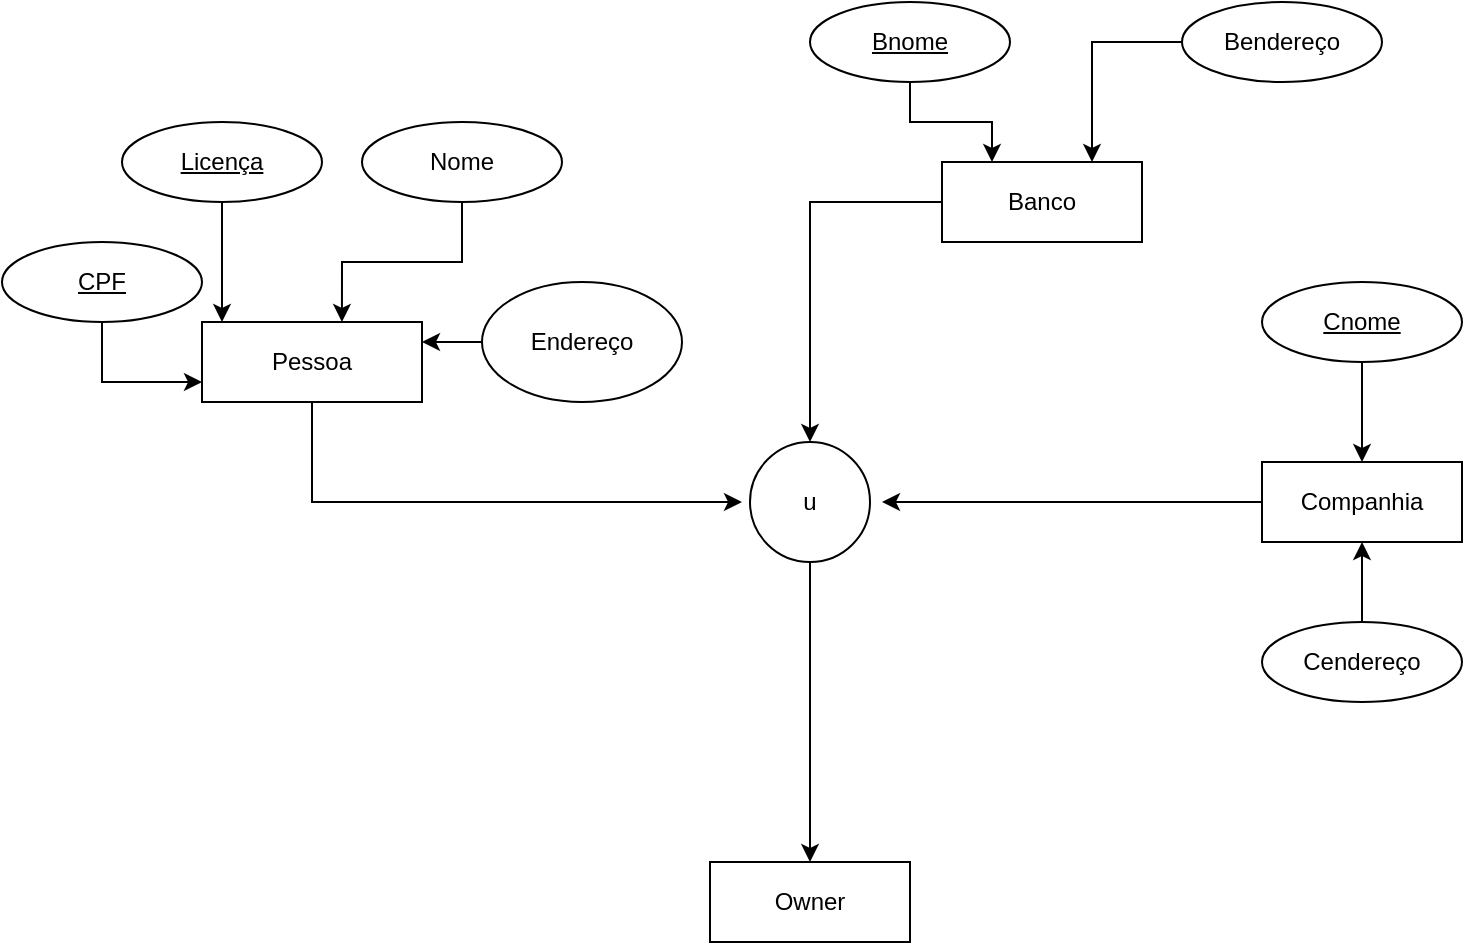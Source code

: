 <mxfile version="20.5.1" type="device"><diagram id="WDNWx_VNVk_IvnplILkx" name="Página-1"><mxGraphModel dx="1422" dy="754" grid="1" gridSize="10" guides="1" tooltips="1" connect="1" arrows="1" fold="1" page="1" pageScale="1" pageWidth="827" pageHeight="1169" math="0" shadow="0"><root><mxCell id="0"/><mxCell id="1" parent="0"/><mxCell id="4l5GuprQB0apP9PouoFc-7" style="edgeStyle=orthogonalEdgeStyle;rounded=0;orthogonalLoop=1;jettySize=auto;html=1;" edge="1" parent="1" source="4l5GuprQB0apP9PouoFc-2"><mxGeometry relative="1" as="geometry"><mxPoint x="430" y="350" as="targetPoint"/><Array as="points"><mxPoint x="215" y="350"/></Array></mxGeometry></mxCell><mxCell id="4l5GuprQB0apP9PouoFc-2" value="Pessoa" style="whiteSpace=wrap;html=1;align=center;" vertex="1" parent="1"><mxGeometry x="160" y="260" width="110" height="40" as="geometry"/></mxCell><mxCell id="4l5GuprQB0apP9PouoFc-10" style="edgeStyle=orthogonalEdgeStyle;rounded=0;orthogonalLoop=1;jettySize=auto;html=1;entryX=0.5;entryY=0;entryDx=0;entryDy=0;" edge="1" parent="1" source="4l5GuprQB0apP9PouoFc-3" target="4l5GuprQB0apP9PouoFc-5"><mxGeometry relative="1" as="geometry"><mxPoint x="470" y="310" as="targetPoint"/></mxGeometry></mxCell><mxCell id="4l5GuprQB0apP9PouoFc-3" value="Banco" style="whiteSpace=wrap;html=1;align=center;" vertex="1" parent="1"><mxGeometry x="530" y="180" width="100" height="40" as="geometry"/></mxCell><mxCell id="4l5GuprQB0apP9PouoFc-12" style="edgeStyle=orthogonalEdgeStyle;rounded=0;orthogonalLoop=1;jettySize=auto;html=1;" edge="1" parent="1" source="4l5GuprQB0apP9PouoFc-4"><mxGeometry relative="1" as="geometry"><mxPoint x="500" y="350" as="targetPoint"/></mxGeometry></mxCell><mxCell id="4l5GuprQB0apP9PouoFc-4" value="Companhia" style="whiteSpace=wrap;html=1;align=center;" vertex="1" parent="1"><mxGeometry x="690" y="330" width="100" height="40" as="geometry"/></mxCell><mxCell id="4l5GuprQB0apP9PouoFc-16" style="edgeStyle=orthogonalEdgeStyle;rounded=0;orthogonalLoop=1;jettySize=auto;html=1;entryX=0.5;entryY=0;entryDx=0;entryDy=0;" edge="1" parent="1" source="4l5GuprQB0apP9PouoFc-5" target="4l5GuprQB0apP9PouoFc-15"><mxGeometry relative="1" as="geometry"/></mxCell><mxCell id="4l5GuprQB0apP9PouoFc-5" value="u" style="ellipse;whiteSpace=wrap;html=1;aspect=fixed;" vertex="1" parent="1"><mxGeometry x="434" y="320" width="60" height="60" as="geometry"/></mxCell><mxCell id="4l5GuprQB0apP9PouoFc-15" value="Owner" style="whiteSpace=wrap;html=1;align=center;" vertex="1" parent="1"><mxGeometry x="414" y="530" width="100" height="40" as="geometry"/></mxCell><mxCell id="4l5GuprQB0apP9PouoFc-26" style="edgeStyle=orthogonalEdgeStyle;rounded=0;orthogonalLoop=1;jettySize=auto;html=1;entryX=0.636;entryY=0;entryDx=0;entryDy=0;entryPerimeter=0;" edge="1" parent="1" source="4l5GuprQB0apP9PouoFc-18" target="4l5GuprQB0apP9PouoFc-2"><mxGeometry relative="1" as="geometry"/></mxCell><mxCell id="4l5GuprQB0apP9PouoFc-18" value="Nome" style="ellipse;whiteSpace=wrap;html=1;align=center;" vertex="1" parent="1"><mxGeometry x="240" y="160" width="100" height="40" as="geometry"/></mxCell><mxCell id="4l5GuprQB0apP9PouoFc-32" style="edgeStyle=orthogonalEdgeStyle;rounded=0;orthogonalLoop=1;jettySize=auto;html=1;entryX=1;entryY=0.25;entryDx=0;entryDy=0;" edge="1" parent="1" source="4l5GuprQB0apP9PouoFc-19" target="4l5GuprQB0apP9PouoFc-2"><mxGeometry relative="1" as="geometry"><mxPoint x="260" y="320" as="targetPoint"/></mxGeometry></mxCell><mxCell id="4l5GuprQB0apP9PouoFc-19" value="Endereço" style="ellipse;whiteSpace=wrap;html=1;align=center;" vertex="1" parent="1"><mxGeometry x="300" y="240" width="100" height="60" as="geometry"/></mxCell><mxCell id="4l5GuprQB0apP9PouoFc-30" style="edgeStyle=orthogonalEdgeStyle;rounded=0;orthogonalLoop=1;jettySize=auto;html=1;" edge="1" parent="1" source="4l5GuprQB0apP9PouoFc-27" target="4l5GuprQB0apP9PouoFc-2"><mxGeometry relative="1" as="geometry"><Array as="points"><mxPoint x="180" y="300"/><mxPoint x="180" y="300"/></Array></mxGeometry></mxCell><mxCell id="4l5GuprQB0apP9PouoFc-27" value="Licença" style="ellipse;whiteSpace=wrap;html=1;align=center;fontStyle=4;" vertex="1" parent="1"><mxGeometry x="120" y="160" width="100" height="40" as="geometry"/></mxCell><mxCell id="4l5GuprQB0apP9PouoFc-29" style="edgeStyle=orthogonalEdgeStyle;rounded=0;orthogonalLoop=1;jettySize=auto;html=1;entryX=0;entryY=0.75;entryDx=0;entryDy=0;" edge="1" parent="1" source="4l5GuprQB0apP9PouoFc-28" target="4l5GuprQB0apP9PouoFc-2"><mxGeometry relative="1" as="geometry"/></mxCell><mxCell id="4l5GuprQB0apP9PouoFc-28" value="CPF" style="ellipse;whiteSpace=wrap;html=1;align=center;fontStyle=4;" vertex="1" parent="1"><mxGeometry x="60" y="220" width="100" height="40" as="geometry"/></mxCell><mxCell id="4l5GuprQB0apP9PouoFc-35" style="edgeStyle=orthogonalEdgeStyle;rounded=0;orthogonalLoop=1;jettySize=auto;html=1;entryX=0.25;entryY=0;entryDx=0;entryDy=0;" edge="1" parent="1" source="4l5GuprQB0apP9PouoFc-33" target="4l5GuprQB0apP9PouoFc-3"><mxGeometry relative="1" as="geometry"/></mxCell><mxCell id="4l5GuprQB0apP9PouoFc-33" value="Bnome" style="ellipse;whiteSpace=wrap;html=1;align=center;fontStyle=4;" vertex="1" parent="1"><mxGeometry x="464" y="100" width="100" height="40" as="geometry"/></mxCell><mxCell id="4l5GuprQB0apP9PouoFc-36" style="edgeStyle=orthogonalEdgeStyle;rounded=0;orthogonalLoop=1;jettySize=auto;html=1;entryX=0.75;entryY=0;entryDx=0;entryDy=0;" edge="1" parent="1" source="4l5GuprQB0apP9PouoFc-34" target="4l5GuprQB0apP9PouoFc-3"><mxGeometry relative="1" as="geometry"/></mxCell><mxCell id="4l5GuprQB0apP9PouoFc-34" value="Bendereço" style="ellipse;whiteSpace=wrap;html=1;align=center;" vertex="1" parent="1"><mxGeometry x="650" y="100" width="100" height="40" as="geometry"/></mxCell><mxCell id="4l5GuprQB0apP9PouoFc-39" style="edgeStyle=orthogonalEdgeStyle;rounded=0;orthogonalLoop=1;jettySize=auto;html=1;entryX=0.5;entryY=1;entryDx=0;entryDy=0;" edge="1" parent="1" source="4l5GuprQB0apP9PouoFc-37" target="4l5GuprQB0apP9PouoFc-4"><mxGeometry relative="1" as="geometry"/></mxCell><mxCell id="4l5GuprQB0apP9PouoFc-37" value="Cendereço" style="ellipse;whiteSpace=wrap;html=1;align=center;" vertex="1" parent="1"><mxGeometry x="690" y="410" width="100" height="40" as="geometry"/></mxCell><mxCell id="4l5GuprQB0apP9PouoFc-40" style="edgeStyle=orthogonalEdgeStyle;rounded=0;orthogonalLoop=1;jettySize=auto;html=1;entryX=0.5;entryY=0;entryDx=0;entryDy=0;" edge="1" parent="1" source="4l5GuprQB0apP9PouoFc-38" target="4l5GuprQB0apP9PouoFc-4"><mxGeometry relative="1" as="geometry"/></mxCell><mxCell id="4l5GuprQB0apP9PouoFc-38" value="Cnome" style="ellipse;whiteSpace=wrap;html=1;align=center;fontStyle=4;" vertex="1" parent="1"><mxGeometry x="690" y="240" width="100" height="40" as="geometry"/></mxCell></root></mxGraphModel></diagram></mxfile>